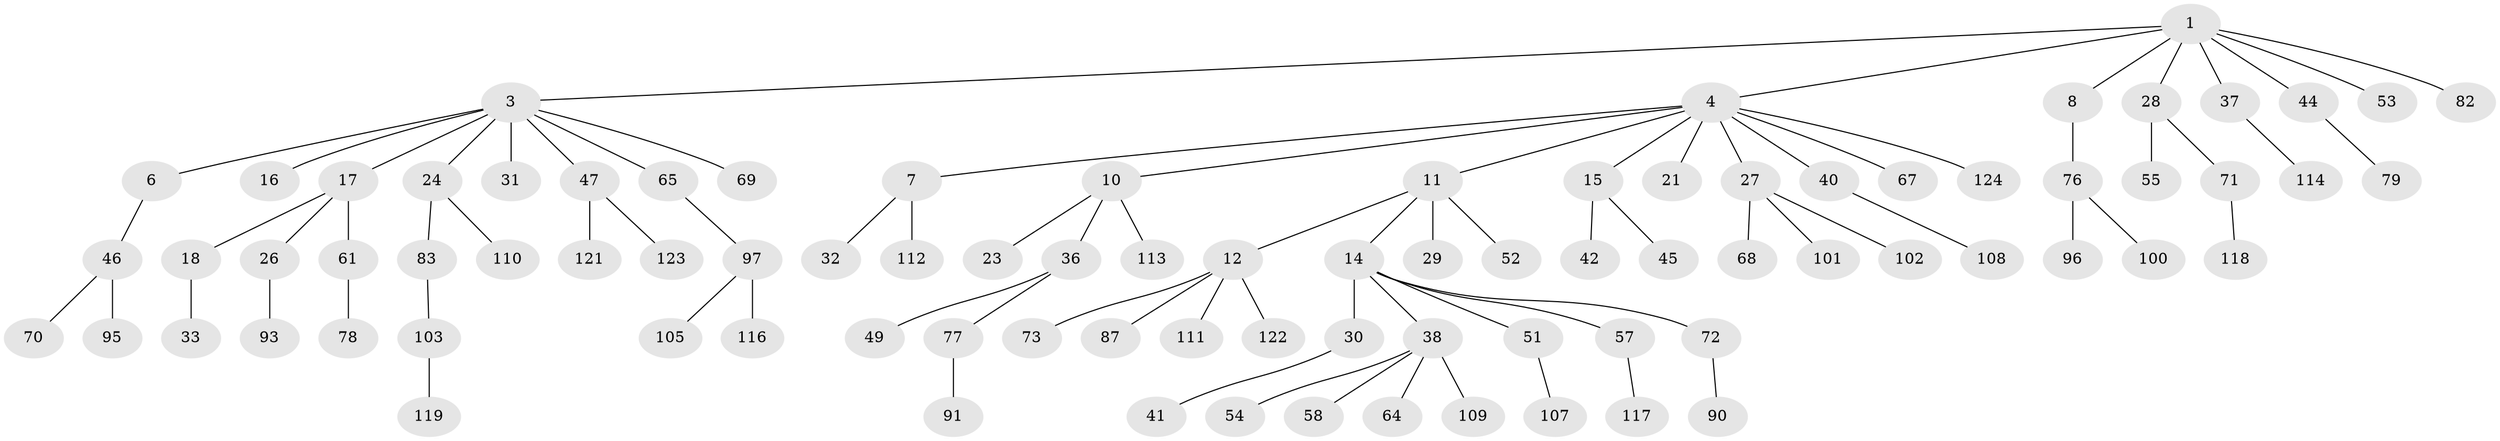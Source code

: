// Generated by graph-tools (version 1.1) at 2025/52/02/27/25 19:52:11]
// undirected, 87 vertices, 86 edges
graph export_dot {
graph [start="1"]
  node [color=gray90,style=filled];
  1 [super="+2"];
  3 [super="+9"];
  4 [super="+5"];
  6 [super="+98"];
  7 [super="+94"];
  8 [super="+35"];
  10 [super="+13"];
  11 [super="+19"];
  12 [super="+60"];
  14 [super="+22"];
  15 [super="+34"];
  16 [super="+89"];
  17 [super="+39"];
  18 [super="+20"];
  21;
  23 [super="+25"];
  24 [super="+56"];
  26 [super="+84"];
  27 [super="+75"];
  28 [super="+125"];
  29 [super="+43"];
  30;
  31 [super="+59"];
  32;
  33;
  36 [super="+48"];
  37;
  38 [super="+86"];
  40;
  41;
  42;
  44 [super="+50"];
  45 [super="+80"];
  46 [super="+88"];
  47 [super="+66"];
  49;
  51 [super="+62"];
  52;
  53;
  54;
  55 [super="+99"];
  57 [super="+63"];
  58 [super="+74"];
  61;
  64 [super="+92"];
  65;
  67;
  68;
  69;
  70;
  71;
  72;
  73;
  76 [super="+85"];
  77;
  78 [super="+81"];
  79;
  82 [super="+120"];
  83 [super="+115"];
  87;
  90;
  91;
  93;
  95;
  96;
  97 [super="+104"];
  100;
  101;
  102;
  103;
  105 [super="+106"];
  107;
  108;
  109;
  110;
  111;
  112;
  113;
  114;
  116;
  117;
  118;
  119;
  121;
  122;
  123;
  124;
  1 -- 3;
  1 -- 4;
  1 -- 28;
  1 -- 44;
  1 -- 82;
  1 -- 8;
  1 -- 37;
  1 -- 53;
  3 -- 6;
  3 -- 16;
  3 -- 17;
  3 -- 24;
  3 -- 31;
  3 -- 47;
  3 -- 69;
  3 -- 65;
  4 -- 7;
  4 -- 21;
  4 -- 40;
  4 -- 124;
  4 -- 67;
  4 -- 27;
  4 -- 10;
  4 -- 11;
  4 -- 15;
  6 -- 46;
  7 -- 32;
  7 -- 112;
  8 -- 76;
  10 -- 113;
  10 -- 36;
  10 -- 23;
  11 -- 12;
  11 -- 14;
  11 -- 29;
  11 -- 52;
  12 -- 73;
  12 -- 111;
  12 -- 122;
  12 -- 87;
  14 -- 30;
  14 -- 57;
  14 -- 72;
  14 -- 38;
  14 -- 51;
  15 -- 45;
  15 -- 42;
  17 -- 18;
  17 -- 26;
  17 -- 61;
  18 -- 33;
  24 -- 83;
  24 -- 110;
  26 -- 93;
  27 -- 68;
  27 -- 101;
  27 -- 102;
  28 -- 55;
  28 -- 71;
  30 -- 41;
  36 -- 49;
  36 -- 77;
  37 -- 114;
  38 -- 54;
  38 -- 58;
  38 -- 64;
  38 -- 109;
  40 -- 108;
  44 -- 79;
  46 -- 70;
  46 -- 95;
  47 -- 121;
  47 -- 123;
  51 -- 107;
  57 -- 117;
  61 -- 78;
  65 -- 97;
  71 -- 118;
  72 -- 90;
  76 -- 100;
  76 -- 96;
  77 -- 91;
  83 -- 103;
  97 -- 116;
  97 -- 105;
  103 -- 119;
}
